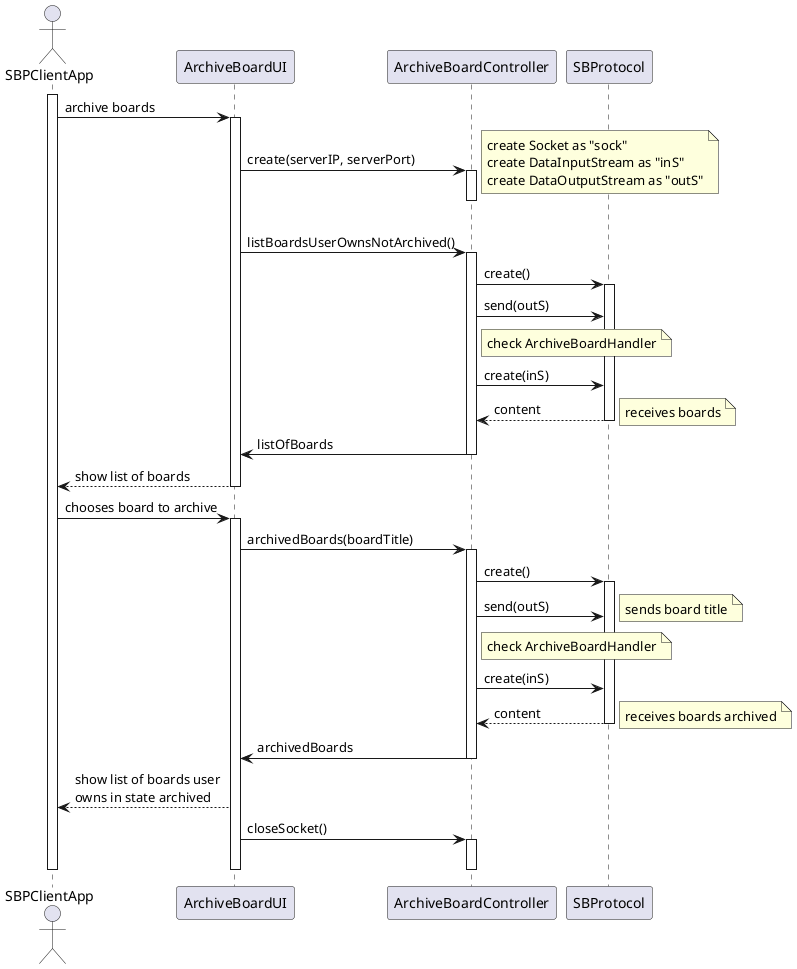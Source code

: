 @startuml
actor SBPClientApp as user
participant ArchiveBoardUI as ui
participant ArchiveBoardController as ctrl
participant SBProtocol as sbp



activate user
user -> ui :archive boards
activate ui

    ui -> ctrl :create(serverIP, serverPort)
    note right: create Socket as "sock"\ncreate DataInputStream as "inS"\ncreate DataOutputStream as "outS"
    activate ctrl
    deactivate ctrl

    ui -> ctrl :listBoardsUserOwnsNotArchived()
    activate ctrl
        ctrl ->sbp: create()
        activate sbp

            ctrl -> sbp : send(outS)
            note right of ctrl: check ArchiveBoardHandler

            ctrl -> sbp : create(inS)
            sbp --> ctrl : content
            note right : receives boards

        deactivate sbp

        ctrl -> ui: listOfBoards
        deactivate ctrl
        ui --> user : show list of boards

deactivate ui

user -> ui: chooses board to archive
activate ui
    ui -> ctrl :archivedBoards(boardTitle)
    activate ctrl
        ctrl -> sbp : create()
        activate sbp
        ctrl -> sbp : send(outS)
        note right : sends board title
        note right of ctrl: check ArchiveBoardHandler
        ctrl -> sbp : create(inS)
        sbp --> ctrl : content
        note right : receives boards archived
        deactivate sbp

        ctrl -> ui: archivedBoards
    deactivate ctrl
ui--> user :show list of boards user \nowns in state archived

ui -> ctrl : closeSocket()
    activate ctrl
    deactivate ctrl
deactivate ui
deactivate user



@enduml


